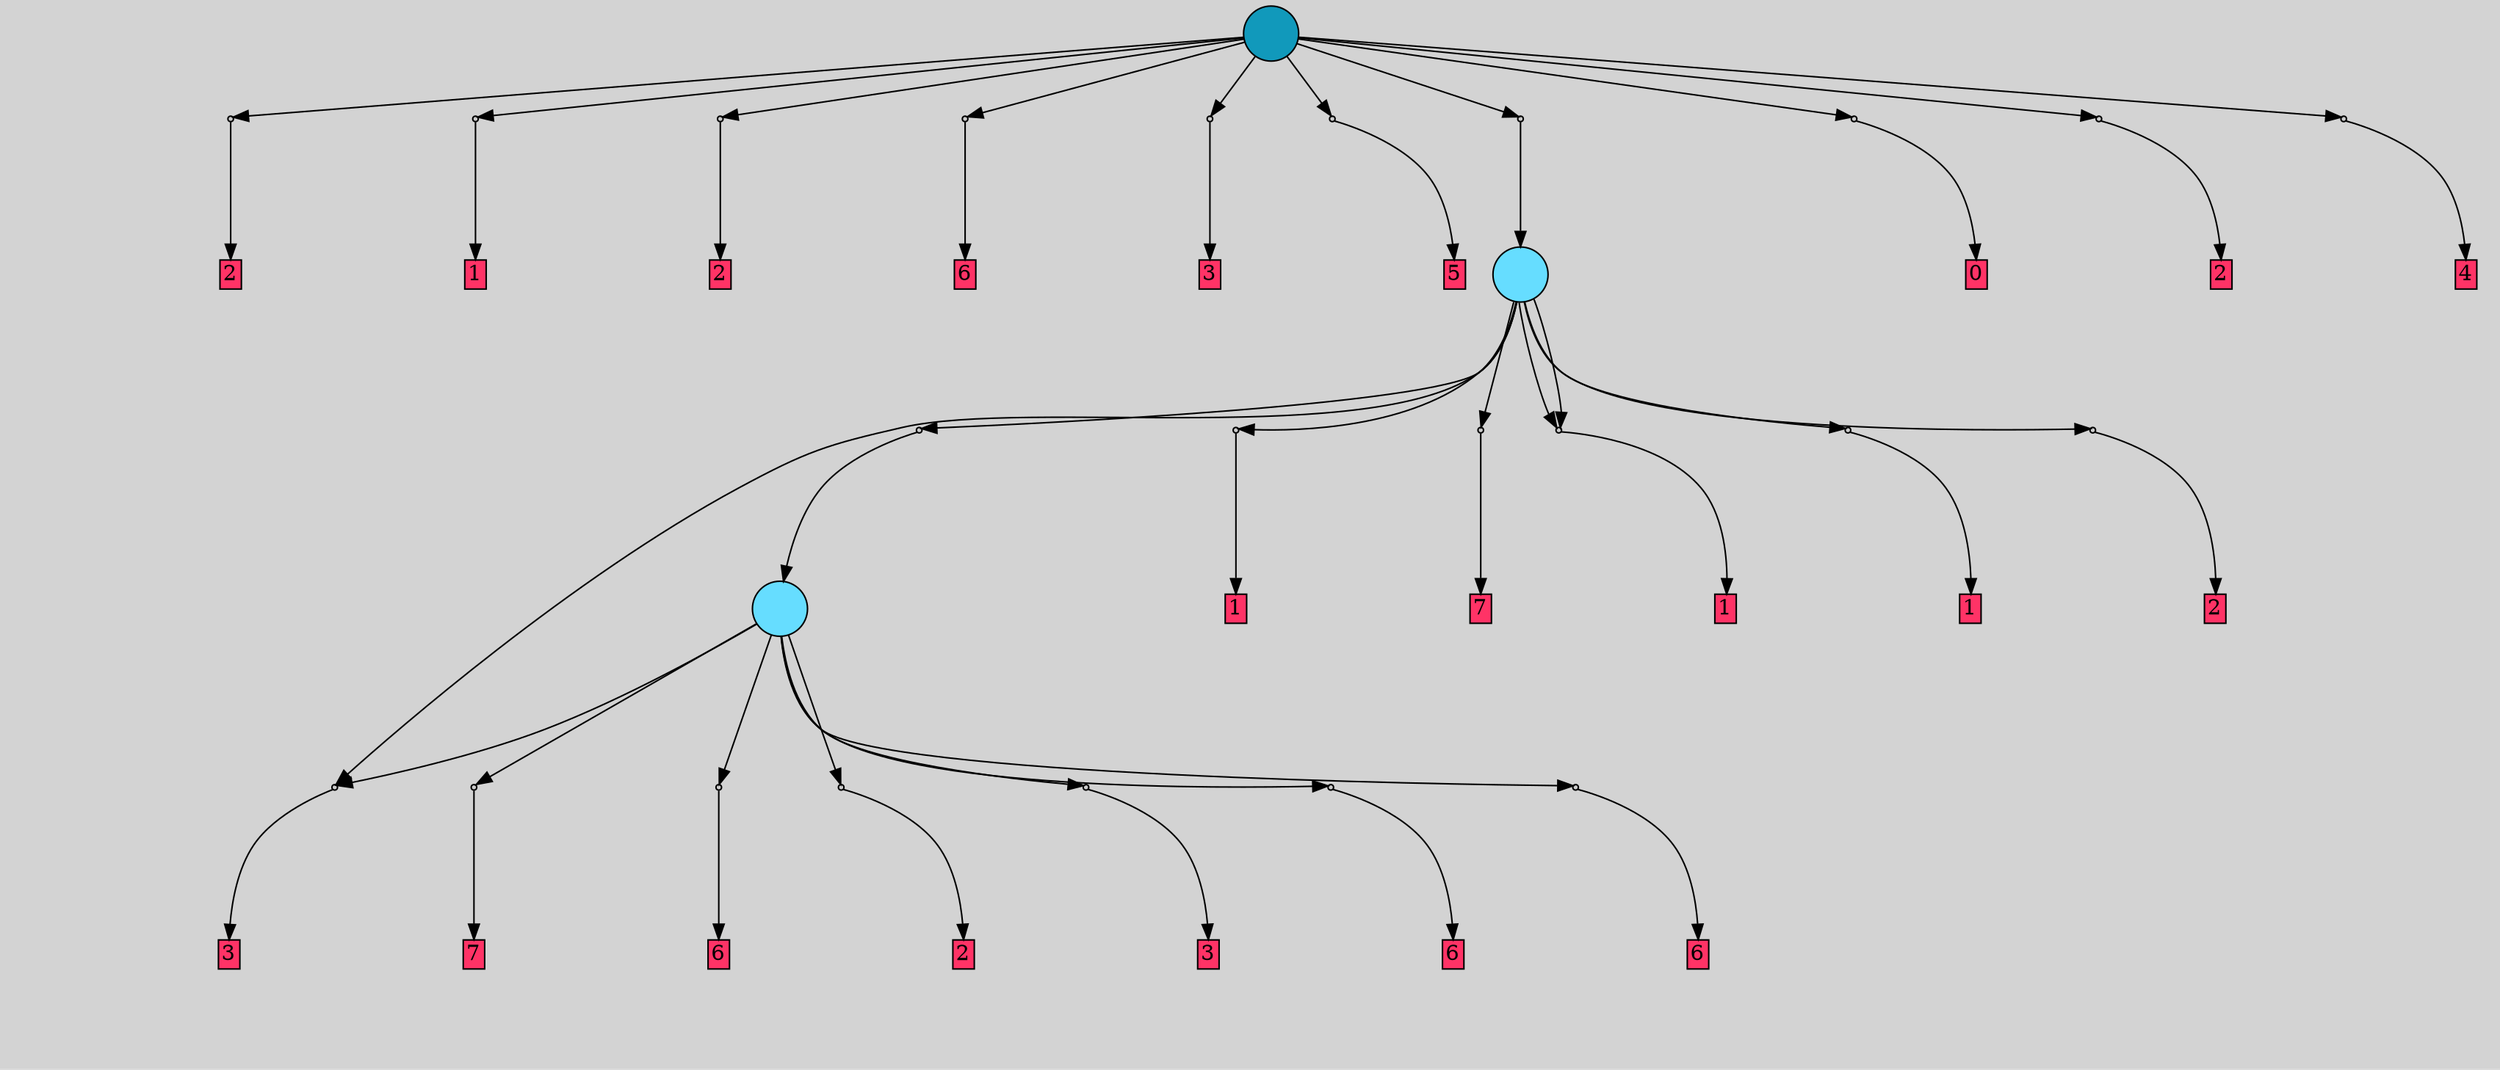 // File exported with GEGELATI v1.3.1
// On the 2024-07-07 17:02:44
// With the MARL::MarlTPGGraphDotExporter
digraph{
	graph[pad = "0.212, 0.055" bgcolor = lightgray]
	node[shape=circle style = filled label = ""]
		T479 [fillcolor="#66ddff"]
		T1433 [fillcolor="#66ddff"]
		T3148 [fillcolor="#1199bb"]
		P23862 [fillcolor="#cccccc" shape=point] //
		I23862 [shape=box style=invis label="8|0&2|2#1|6&#92;n"]
		P23862 -> I23862[style=invis]
		A18175 [fillcolor="#ff3366" shape=box margin=0.03 width=0 height=0 label="3"]
		T479 -> P23862 -> A18175
		P23863 [fillcolor="#cccccc" shape=point] //
		I23863 [shape=box style=invis label="2|7&2|0#0|3&#92;n5|7&0|7#2|2&#92;n8|5&1|0#4|0&#92;n1|0&1|2#4|3&#92;n6|3&3|7#3|5&#92;n"]
		P23863 -> I23863[style=invis]
		A18176 [fillcolor="#ff3366" shape=box margin=0.03 width=0 height=0 label="7"]
		T479 -> P23863 -> A18176
		P23864 [fillcolor="#cccccc" shape=point] //
		I23864 [shape=box style=invis label="4|0&1|2#1|1&#92;n8|6&1|5#1|0&#92;n"]
		P23864 -> I23864[style=invis]
		A18177 [fillcolor="#ff3366" shape=box margin=0.03 width=0 height=0 label="6"]
		T479 -> P23864 -> A18177
		P23865 [fillcolor="#cccccc" shape=point] //
		I23865 [shape=box style=invis label="2|0&0|3#0|6&#92;n0|5&4|5#1|4&#92;n4|4&4|1#4|2&#92;n4|0&0|7#1|4&#92;n1|0&4|4#3|6&#92;n3|0&0|0#2|0&#92;n1|7&1|6#4|5&#92;n3|6&4|1#0|4&#92;n7|1&2|0#3|4&#92;n"]
		P23865 -> I23865[style=invis]
		A18178 [fillcolor="#ff3366" shape=box margin=0.03 width=0 height=0 label="2"]
		T479 -> P23865 -> A18178
		P23866 [fillcolor="#cccccc" shape=point] //
		I23866 [shape=box style=invis label="0|7&1|6#2|1&#92;n0|2&3|2#2|3&#92;n"]
		P23866 -> I23866[style=invis]
		A18179 [fillcolor="#ff3366" shape=box margin=0.03 width=0 height=0 label="3"]
		T479 -> P23866 -> A18179
		P23867 [fillcolor="#cccccc" shape=point] //
		I23867 [shape=box style=invis label="3|2&1|3#1|0&#92;n8|3&1|2#2|0&#92;n3|0&1|7#1|5&#92;n2|1&2|3#1|3&#92;n0|3&0|6#3|3&#92;n0|6&3|1#1|4&#92;n"]
		P23867 -> I23867[style=invis]
		A18180 [fillcolor="#ff3366" shape=box margin=0.03 width=0 height=0 label="6"]
		T479 -> P23867 -> A18180
		P23868 [fillcolor="#cccccc" shape=point] //
		I23868 [shape=box style=invis label="3|2&1|3#1|0&#92;n3|0&1|7#1|5&#92;n8|3&1|2#2|6&#92;n2|1&2|3#1|3&#92;n0|6&3|1#1|4&#92;n0|3&0|5#3|3&#92;n4|2&3|4#4|6&#92;n"]
		P23868 -> I23868[style=invis]
		A18181 [fillcolor="#ff3366" shape=box margin=0.03 width=0 height=0 label="6"]
		T479 -> P23868 -> A18181
		P23869 [fillcolor="#cccccc" shape=point] //
		I23869 [shape=box style=invis label="4|3&3|5#3|7&#92;n0|3&3|3#0|7&#92;n3|3&1|6#1|2&#92;n2|3&0|4#3|1&#92;n7|0&4|3#2|2&#92;n3|6&2|2#1|7&#92;n1|2&4|0#0|4&#92;n8|7&2|0#3|3&#92;n7|4&2|1#0|4&#92;n8|2&0|2#2|3&#92;n"]
		P23869 -> I23869[style=invis]
		T1433 -> P23869 -> T479
		P23870 [fillcolor="#cccccc" shape=point] //
		I23870 [shape=box style=invis label="6|4&0|7#4|1&#92;n1|4&2|3#3|3&#92;n3|0&0|7#0|2&#92;n4|5&0|4#0|0&#92;n5|2&0|4#2|3&#92;n0|2&4|0#1|2&#92;n8|5&4|7#4|2&#92;n"]
		P23870 -> I23870[style=invis]
		A18182 [fillcolor="#ff3366" shape=box margin=0.03 width=0 height=0 label="1"]
		T1433 -> P23870 -> A18182
		P23871 [fillcolor="#cccccc" shape=point] //
		I23871 [shape=box style=invis label="3|0&1|2#4|3&#92;n6|3&3|7#3|5&#92;n2|7&2|0#3|3&#92;n8|5&1|6#3|0&#92;n5|6&2|5#2|1&#92;n"]
		P23871 -> I23871[style=invis]
		A18183 [fillcolor="#ff3366" shape=box margin=0.03 width=0 height=0 label="7"]
		T1433 -> P23871 -> A18183
		P23872 [fillcolor="#cccccc" shape=point] //
		I23872 [shape=box style=invis label="5|3&2|3#2|7&#92;n"]
		P23872 -> I23872[style=invis]
		A18184 [fillcolor="#ff3366" shape=box margin=0.03 width=0 height=0 label="1"]
		T1433 -> P23872 -> A18184
		T1433 -> P23872
		P23873 [fillcolor="#cccccc" shape=point] //
		I23873 [shape=box style=invis label="0|0&2|3#2|4&#92;n"]
		P23873 -> I23873[style=invis]
		A18185 [fillcolor="#ff3366" shape=box margin=0.03 width=0 height=0 label="1"]
		T1433 -> P23873 -> A18185
		T1433 -> P23862
		P23874 [fillcolor="#cccccc" shape=point] //
		I23874 [shape=box style=invis label="3|2&3|1#4|6&#92;n1|2&1|1#2|4&#92;n8|2&3|2#3|4&#92;n3|0&1|0#2|7&#92;n8|5&3|7#0|1&#92;n8|5&2|5#1|7&#92;n2|5&2|6#0|1&#92;n"]
		P23874 -> I23874[style=invis]
		A18186 [fillcolor="#ff3366" shape=box margin=0.03 width=0 height=0 label="2"]
		T1433 -> P23874 -> A18186
		P23875 [fillcolor="#cccccc" shape=point] //
		I23875 [shape=box style=invis label="2|0&4|5#2|1&#92;n3|6&1|3#1|1&#92;n2|6&0|2#1|6&#92;n7|1&0|0#0|6&#92;n0|4&2|4#2|7&#92;n5|6&4|2#3|5&#92;n"]
		P23875 -> I23875[style=invis]
		A18187 [fillcolor="#ff3366" shape=box margin=0.03 width=0 height=0 label="2"]
		T3148 -> P23875 -> A18187
		P23876 [fillcolor="#cccccc" shape=point] //
		I23876 [shape=box style=invis label="5|7&2|4#4|4&#92;n5|7&4|4#1|3&#92;n8|5&0|2#1|1&#92;n7|0&1|6#1|5&#92;n3|3&2|0#1|6&#92;n"]
		P23876 -> I23876[style=invis]
		A18188 [fillcolor="#ff3366" shape=box margin=0.03 width=0 height=0 label="1"]
		T3148 -> P23876 -> A18188
		P23877 [fillcolor="#cccccc" shape=point] //
		I23877 [shape=box style=invis label="0|5&1|2#4|1&#92;n6|7&4|0#2|2&#92;n6|0&2|0#3|2&#92;n2|4&1|7#1|3&#92;n"]
		P23877 -> I23877[style=invis]
		A18189 [fillcolor="#ff3366" shape=box margin=0.03 width=0 height=0 label="2"]
		T3148 -> P23877 -> A18189
		P23878 [fillcolor="#cccccc" shape=point] //
		I23878 [shape=box style=invis label="2|1&2|3#1|3&#92;n6|2&1|3#2|0&#92;n3|0&1|7#4|5&#92;n8|3&1|2#2|6&#92;n"]
		P23878 -> I23878[style=invis]
		A18190 [fillcolor="#ff3366" shape=box margin=0.03 width=0 height=0 label="6"]
		T3148 -> P23878 -> A18190
		P23879 [fillcolor="#cccccc" shape=point] //
		I23879 [shape=box style=invis label="8|0&2|2#3|2&#92;n"]
		P23879 -> I23879[style=invis]
		A18191 [fillcolor="#ff3366" shape=box margin=0.03 width=0 height=0 label="3"]
		T3148 -> P23879 -> A18191
		P23880 [fillcolor="#cccccc" shape=point] //
		I23880 [shape=box style=invis label="4|4&2|5#3|4&#92;n8|7&3|5#1|1&#92;n2|4&3|3#0|7&#92;n0|7&0|4#1|1&#92;n4|0&2|5#3|2&#92;n7|1&2|6#4|0&#92;n2|5&4|5#1|1&#92;n3|5&0|1#2|1&#92;n"]
		P23880 -> I23880[style=invis]
		A18192 [fillcolor="#ff3366" shape=box margin=0.03 width=0 height=0 label="5"]
		T3148 -> P23880 -> A18192
		P23881 [fillcolor="#cccccc" shape=point] //
		I23881 [shape=box style=invis label="4|0&1|0#0|3&#92;n7|6&0|4#0|4&#92;n"]
		P23881 -> I23881[style=invis]
		T3148 -> P23881 -> T1433
		P23882 [fillcolor="#cccccc" shape=point] //
		I23882 [shape=box style=invis label="1|7&1|1#4|2&#92;n2|3&4|4#0|2&#92;n5|3&2|6#1|0&#92;n1|3&0|1#1|7&#92;n8|3&3|1#4|3&#92;n3|2&0|4#1|3&#92;n4|0&1|6#4|0&#92;n0|7&2|3#3|0&#92;n"]
		P23882 -> I23882[style=invis]
		A18193 [fillcolor="#ff3366" shape=box margin=0.03 width=0 height=0 label="0"]
		T3148 -> P23882 -> A18193
		P23883 [fillcolor="#cccccc" shape=point] //
		I23883 [shape=box style=invis label="3|6&0|3#1|1&#92;n2|0&4|5#2|1&#92;n7|1&0|0#0|6&#92;n0|4&2|4#2|7&#92;n5|6&4|2#3|5&#92;n"]
		P23883 -> I23883[style=invis]
		A18194 [fillcolor="#ff3366" shape=box margin=0.03 width=0 height=0 label="2"]
		T3148 -> P23883 -> A18194
		P23884 [fillcolor="#cccccc" shape=point] //
		I23884 [shape=box style=invis label="4|3&1|2#0|2&#92;n4|4&0|7#0|6&#92;n6|0&1|1#1|2&#92;n"]
		P23884 -> I23884[style=invis]
		A18195 [fillcolor="#ff3366" shape=box margin=0.03 width=0 height=0 label="4"]
		T3148 -> P23884 -> A18195
		{ rank= same T3148 }
}
